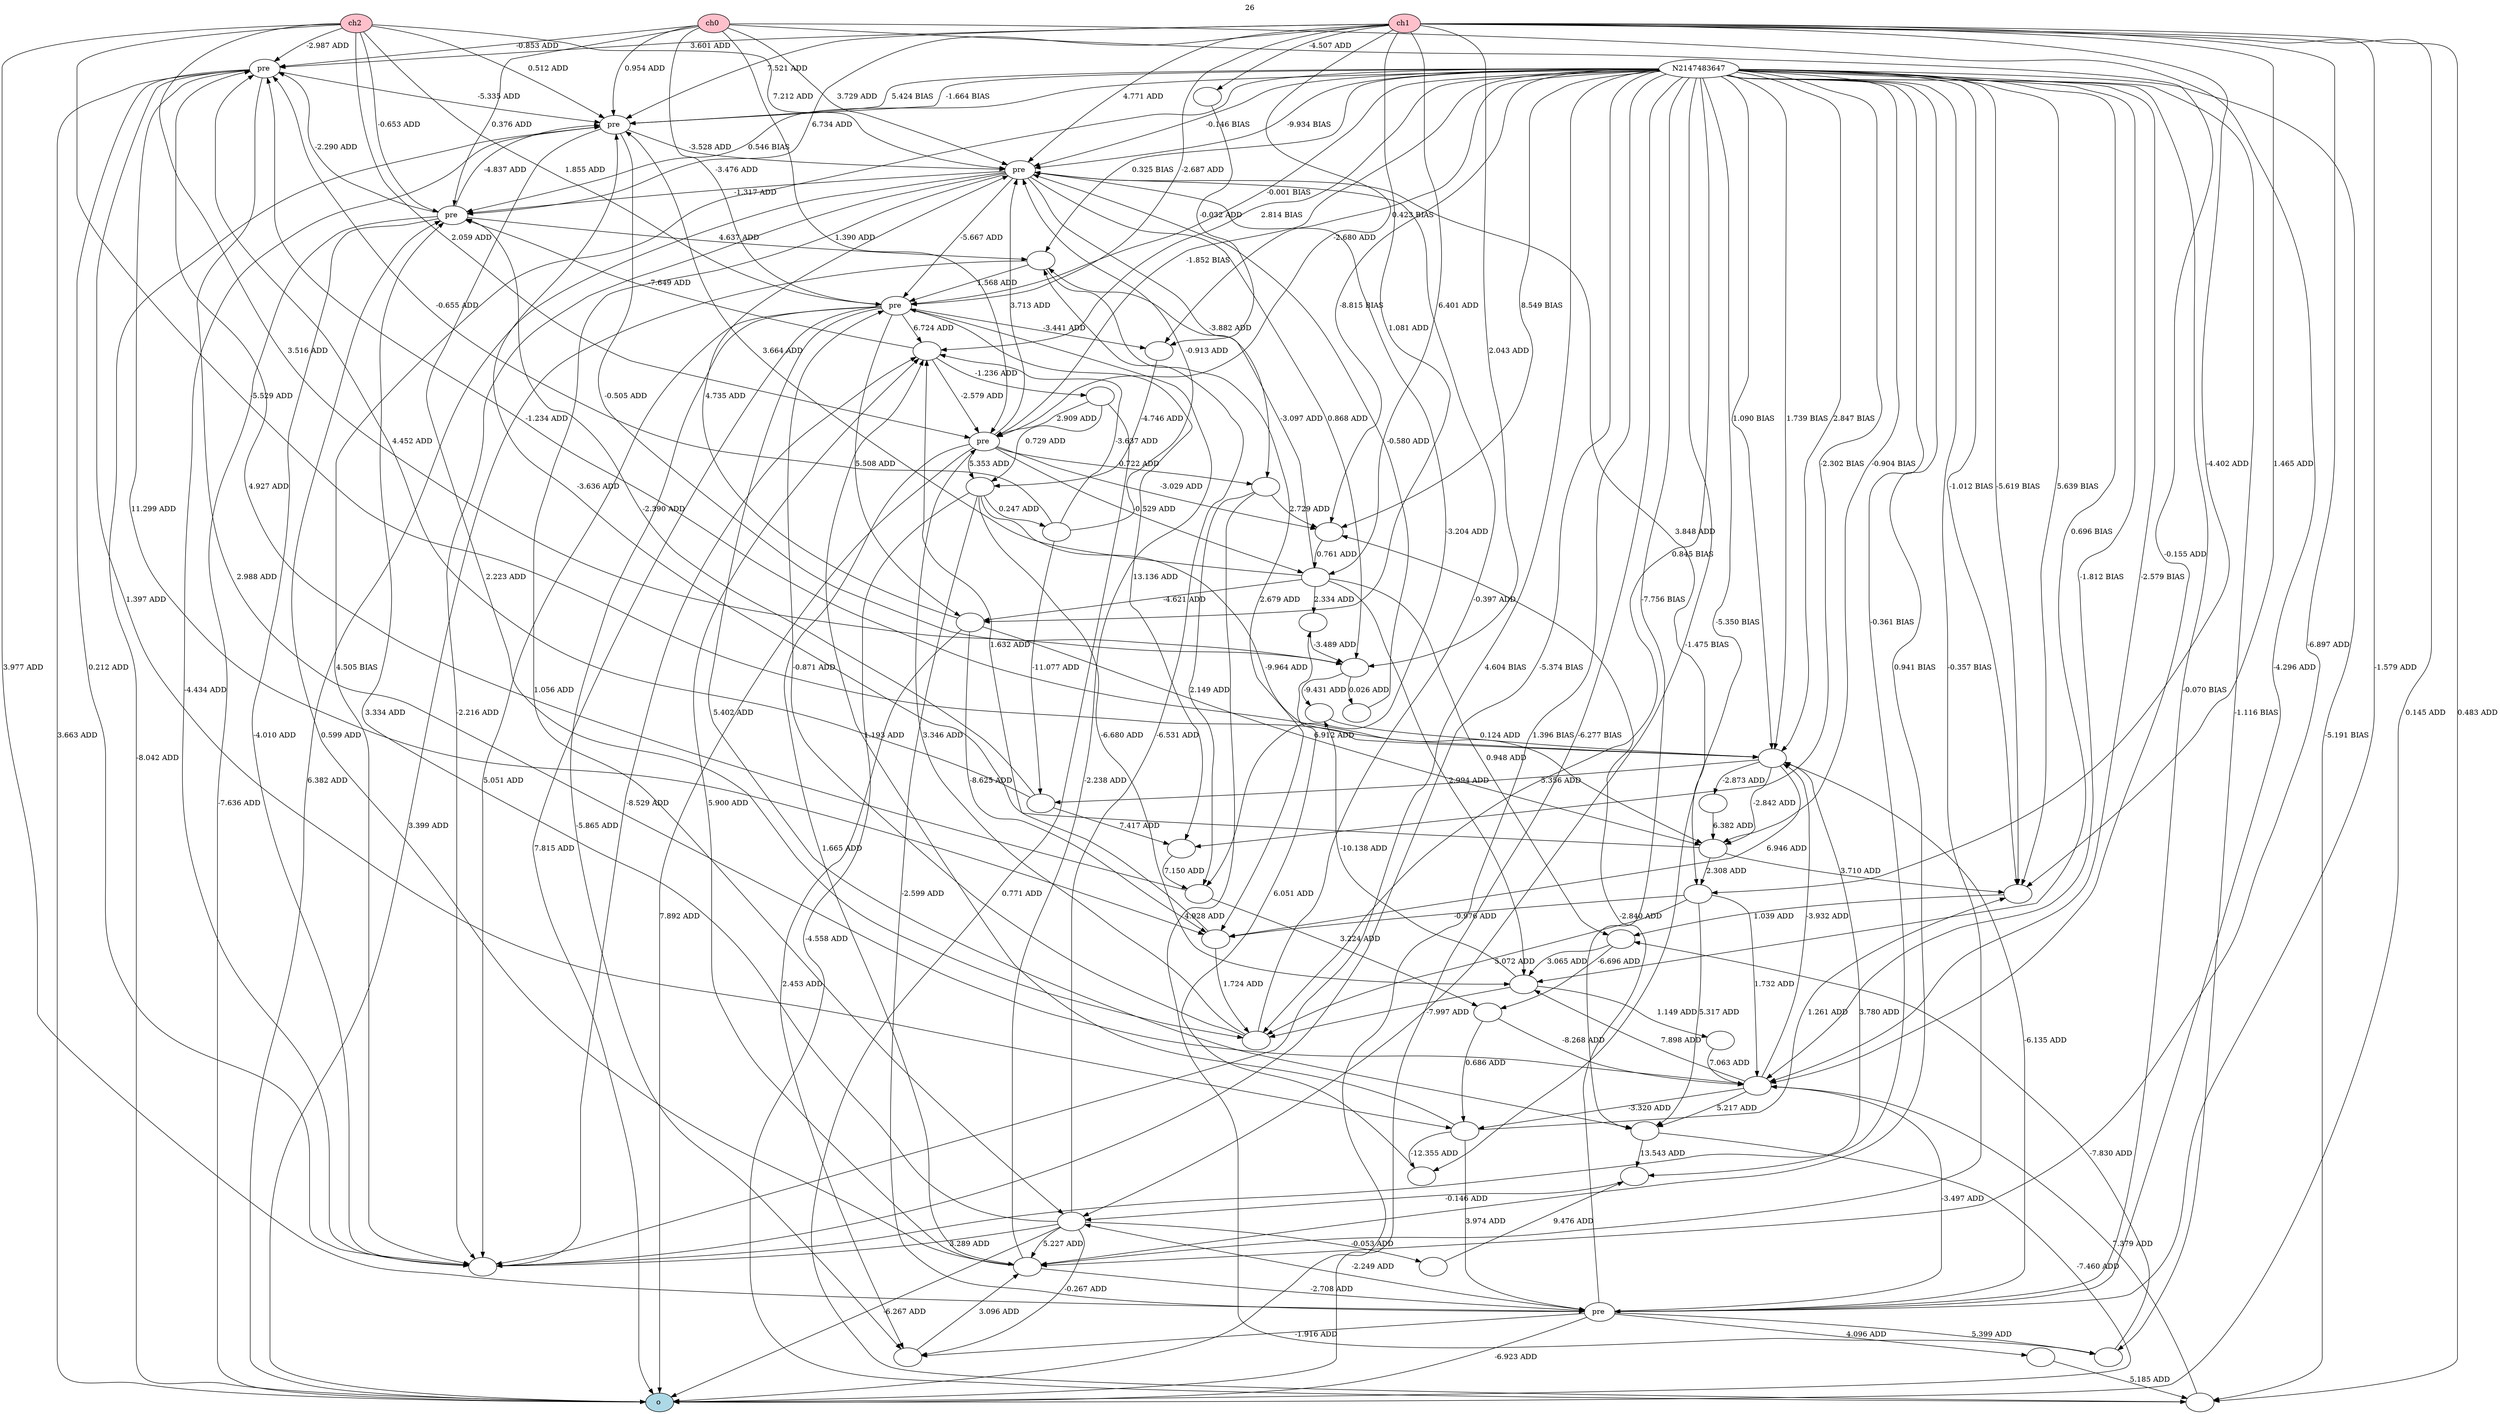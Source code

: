 digraph g {
graph [overlap="false"];
N251372 -> N251365 [label="-0.853 ADD"];
N251372 -> N251366 [label="0.376 ADD"];
N251372 -> N251369 [label="1.390 ADD"];
N251372 -> N251371 [label="-3.476 ADD"];
N251372 -> N251368 [label="0.954 ADD"];
N251372 -> N251370 [label="-4.296 ADD"];
N251372 -> N251367 [label="3.729 ADD"];
N251373 -> N251365 [label="-2.987 ADD"];
N251373 -> N251366 [label="-0.653 ADD"];
N251373 -> N251369 [label="2.059 ADD"];
N251373 -> N251371 [label="1.855 ADD"];
N251373 -> N251368 [label="0.512 ADD"];
N251373 -> N251370 [label="3.977 ADD"];
N251373 -> N251367 [label="7.212 ADD"];
N251374 -> N251365 [label="3.601 ADD"];
N251374 -> N251366 [label="6.734 ADD"];
N251374 -> N251369 [label="-2.680 ADD"];
N251374 -> N251371 [label="-2.687 ADD"];
N251374 -> N251368 [label="7.521 ADD"];
N251374 -> N251370 [label="-1.579 ADD"];
N251374 -> N251367 [label="4.771 ADD"];
N251365 -> N251375 [label="3.663 ADD"];
N251366 -> N251375 [label="-7.636 ADD"];
N251369 -> N251375 [label="7.892 ADD"];
N251371 -> N251375 [label="7.815 ADD"];
N251368 -> N251375 [label="-8.042 ADD"];
N251370 -> N251375 [label="-6.923 ADD"];
N251367 -> N251375 [label="6.382 ADD"];
N251366 -> N251365 [label="-2.290 ADD"];
N2147483647 -> N251371 [label="-0.001 BIAS"];
N251370 -> N252766 [label="-2.249 ADD"];
N252766 -> N251366 [label="3.334 ADD"];
N2147483647 -> N251368 [label="5.424 BIAS"];
N251371 -> N253348 [label="6.724 ADD"];
N253348 -> N251369 [label="-2.579 ADD"];
N251367 -> N251366 [label="-1.317 ADD"];
N252766 -> N254467 [label="3.289 ADD"];
N254467 -> N251368 [label="-4.434 ADD"];
N251374 -> N254469 [label="-6.897 ADD"];
N254469 -> N251371 [label="-2.238 ADD"];
N251366 -> N251368 [label="-4.837 ADD"];
N251366 -> N254467 [label="-4.010 ADD"];
N254469 -> N253348 [label="5.900 ADD"];
N2147483647 -> N253348 [label="2.814 BIAS"];
N252766 -> N256684 [label="-6.531 ADD"];
N256684 -> N251371 [label="1.568 ADD"];
N2147483647 -> N254467 [label="4.604 BIAS"];
N2147483647 -> N251367 [label="-0.146 BIAS"];
N251367 -> N254467 [label="-2.216 ADD"];
N2147483647 -> N252766 [label="-1.475 BIAS"];
N251365 -> N258286 [label="11.299 ADD"];
N258286 -> N253348 [label="1.632 ADD"];
N2147483647 -> N251369 [label="-1.852 BIAS"];
N256684 -> N251375 [label="3.399 ADD"];
N251374 -> N251375 [label="0.145 ADD"];
N2147483647 -> N251367 [label="-9.934 BIAS"];
N251368 -> N259518 [label="2.223 ADD"];
N259518 -> N251369 [label="3.346 ADD"];
N2147483647 -> N251375 [label="1.396 BIAS"];
N251374 -> N261119 [label="6.401 ADD"];
N261119 -> N251368 [label="3.664 ADD"];
N251366 -> N256684 [label="4.637 ADD"];
N254467 -> N253348 [label="-8.529 ADD"];
N254469 -> N251366 [label="0.599 ADD"];
N251369 -> N261119 [label="-0.529 ADD"];
N253348 -> N251366 [label="-7.649 ADD"];
N251365 -> N251368 [label="-5.335 ADD"];
N2147483647 -> N254469 [label="0.941 BIAS"];
N2147483647 -> N256684 [label="0.325 BIAS"];
N259518 -> N251371 [label="-0.871 ADD"];
N254467 -> N269290 [label="3.780 ADD"];
N269290 -> N258286 [label="6.946 ADD"];
N252766 -> N251375 [label="-6.267 ADD"];
N2147483647 -> N254467 [label="-5.374 BIAS"];
N251371 -> N272287 [label="-5.865 ADD"];
N272287 -> N254469 [label="3.096 ADD"];
N2147483647 -> N251368 [label="-1.664 BIAS"];
N251373 -> N269290 [label="-5.529 ADD"];
N2147483647 -> N254469 [label="-0.357 BIAS"];
N251368 -> N251367 [label="-3.528 ADD"];
N251374 -> N278943 [label="1.081 ADD"];
N278943 -> N272287 [label="2.453 ADD"];
N251369 -> N251367 [label="3.713 ADD"];
N251371 -> N254467 [label="5.051 ADD"];
N261119 -> N278943 [label="-4.621 ADD"];
N256684 -> N258286 [label="2.679 ADD"];
N251371 -> N278943 [label="5.508 ADD"];
N251370 -> N272287 [label="-1.916 ADD"];
N252766 -> N272287 [label="-0.267 ADD"];
N2147483647 -> N269290 [label="2.847 BIAS"];
N261119 -> N288264 [label="2.994 ADD"];
N288264 -> N259518 [label="-7.997 ADD"];
N2147483647 -> N288264 [label="0.696 BIAS"];
N261119 -> N256684 [label="-3.097 ADD"];
N2147483647 -> N269290 [label="1.090 BIAS"];
N254469 -> N251370 [label="-2.708 ADD"];
N251369 -> N292451 [label="5.353 ADD"];
N292451 -> N288264 [label="-6.680 ADD"];
N2147483647 -> N259518 [label="0.845 BIAS"];
N292451 -> N251370 [label="-2.599 ADD"];
N2147483647 -> N254467 [label="4.505 BIAS"];
N251369 -> N295534 [label="-3.029 ADD"];
N295534 -> N261119 [label="0.761 ADD"];
N292451 -> N299320 [label="0.247 ADD"];
N299320 -> N253348 [label="-3.637 ADD"];
N251369 -> N254469 [label="1.665 ADD"];
N299320 -> N251365 [label="-0.655 ADD"];
N258286 -> N259518 [label="1.724 ADD"];
N251374 -> N310692 [label="-4.402 ADD"];
N310692 -> N258286 [label="-0.976 ADD"];
N310692 -> N315792 [label="1.732 ADD"];
N315792 -> N288264 [label="7.898 ADD"];
N251367 -> N310692 [label="3.848 ADD"];
N251370 -> N315792 [label="-3.497 ADD"];
N292451 -> N324555 [label="-9.964 ADD"];
N324555 -> N310692 [label="2.308 ADD"];
N251365 -> N325765 [label="1.397 ADD"];
N325765 -> N251370 [label="3.974 ADD"];
N324555 -> N251368 [label="-3.636 ADD"];
N253348 -> N328291 [label="-1.236 ADD"];
N328291 -> N292451 [label="0.729 ADD"];
N252766 -> N254469 [label="5.227 ADD"];
N299320 -> N330011 [label="-11.077 ADD"];
N330011 -> N251366 [label="-2.390 ADD"];
N328291 -> N251369 [label="2.909 ADD"];
N2147483647 -> N251375 [label="-6.277 BIAS"];
N269290 -> N330011 [label="5.356 ADD"];
N259518 -> N251367 [label="-0.397 ADD"];
N278943 -> N258286 [label="-8.625 ADD"];
N261119 -> N335774 [label="0.948 ADD"];
N335774 -> N288264 [label="3.065 ADD"];
N325765 -> N253348 [label="1.193 ADD"];
N251370 -> N269290 [label="-6.135 ADD"];
N278943 -> N251367 [label="4.735 ADD"];
N2147483647 -> N315792 [label="-1.812 BIAS"];
N251370 -> N341412 [label="5.399 ADD"];
N341412 -> N335774 [label="-7.830 ADD"];
N251374 -> N348130 [label="1.465 ADD"];
N348130 -> N335774 [label="1.039 ADD"];
N335774 -> N348131 [label="-6.696 ADD"];
N348131 -> N315792 [label="-8.268 ADD"];
N251365 -> N254467 [label="0.212 ADD"];
N310692 -> N259518 [label="5.072 ADD"];
N2147483647 -> N348130 [label="-5.619 BIAS"];
N269290 -> N324555 [label="-2.842 ADD"];
N315792 -> N325765 [label="-3.320 ADD"];
N251371 -> N363396 [label="5.402 ADD"];
N363396 -> N251375 [label="-7.460 ADD"];
N2147483647 -> N348130 [label="5.639 BIAS"];
N325765 -> N348130 [label="1.261 ADD"];
N2147483647 -> N341412 [label="-1.116 BIAS"];
N251372 -> N315792 [label="-0.155 ADD"];
N251367 -> N372889 [label="-3.204 ADD"];
N372889 -> N251365 [label="4.927 ADD"];
N288264 -> N375297 [label="1.149 ADD"];
N375297 -> N315792 [label="7.063 ADD"];
N328291 -> N377272 [label="0.771 ADD"];
N377272 -> N315792 [label="7.379 ADD"];
N251367 -> N377991 [label="-3.882 ADD"];
N377991 -> N372889 [label="2.149 ADD"];
N292451 -> N377272 [label="-4.558 ADD"];
N330011 -> N251365 [label="4.452 ADD"];
N2147483647 -> N315792 [label="-2.579 BIAS"];
N2147483647 -> N295534 [label="-8.815 BIAS"];
N251367 -> N251371 [label="-5.667 ADD"];
N348131 -> N325765 [label="0.686 ADD"];
N2147483647 -> N377272 [label="-5.191 BIAS"];
N288264 -> N385235 [label="-10.138 ADD"];
N385235 -> N269290 [label="0.124 ADD"];
N2147483647 -> N251366 [label="0.546 BIAS"];
N315792 -> N269290 [label="-3.932 ADD"];
N2147483647 -> N324555 [label="-0.904 BIAS"];
N251370 -> N295534 [label="-2.840 ADD"];
N324555 -> N348130 [label="3.710 ADD"];
N372889 -> N348131 [label="3.224 ADD"];
N2147483647 -> N269290 [label="1.739 BIAS"];
N377991 -> N341412 [label="4.928 ADD"];
N377991 -> N295534 [label="2.729 ADD"];
N269290 -> N251365 [label="-1.234 ADD"];
N363396 -> N425992 [label="13.543 ADD"];
N425992 -> N252766 [label="-0.146 ADD"];
N251370 -> N425993 [label="4.096 ADD"];
N425993 -> N377272 [label="5.185 ADD"];
N2147483647 -> N251370 [label="-0.070 BIAS"];
N315792 -> N363396 [label="5.217 ADD"];
N251367 -> N434367 [label="0.868 ADD"];
N434367 -> N385235 [label="-9.431 ADD"];
N299320 -> N251367 [label="-0.913 ADD"];
N251371 -> N439636 [label="-3.441 ADD"];
N439636 -> N292451 [label="-4.746 ADD"];
N2147483647 -> N348130 [label="-1.012 BIAS"];
N278943 -> N324555 [label="6.912 ADD"];
N251368 -> N434367 [label="-0.505 ADD"];
N251374 -> N455278 [label="-4.507 ADD"];
N455278 -> N439636 [label="-0.032 ADD"];
N261119 -> N456966 [label="2.334 ADD"];
N456966 -> N434367 [label="-3.489 ADD"];
N310692 -> N363396 [label="5.317 ADD"];
N269290 -> N458576 [label="-2.873 ADD"];
N458576 -> N324555 [label="6.382 ADD"];
N434367 -> N459730 [label="0.026 ADD"];
N459730 -> N251367 [label="-0.580 ADD"];
N2147483647 -> N439636 [label="0.423 BIAS"];
N2147483647 -> N363396 [label="-7.756 BIAS"];
N251369 -> N377991 [label="0.722 ADD"];
N252766 -> N473228 [label="-0.053 ADD"];
N473228 -> N425992 [label="9.476 ADD"];
N251374 -> N434367 [label="2.043 ADD"];
N251371 -> N477737 [label="13.136 ADD"];
N477737 -> N372889 [label="7.150 ADD"];
N251374 -> N377272 [label="0.483 ADD"];
N251365 -> N315792 [label="2.988 ADD"];
N325765 -> N486508 [label="-12.355 ADD"];
N486508 -> N456966 [label="6.051 ADD"];
N2147483647 -> N425992 [label="-0.361 BIAS"];
N2147483647 -> N477737 [label="-2.302 BIAS"];
N2147483647 -> N295534 [label="8.549 BIAS"];
N2147483647 -> N486508 [label="-5.350 BIAS"];
N251367 -> N252766 [label="1.056 ADD"];
N251373 -> N434367 [label="3.516 ADD"];
N330011 -> N477737 [label="7.417 ADD"];
N251365 [label="pre ",fillcolor="white",style="filled"];
N251366 [label="pre ",fillcolor="white",style="filled"];
N251367 [label="pre ",fillcolor="white",style="filled"];
N251368 [label="pre ",fillcolor="white",style="filled"];
N251369 [label="pre ",fillcolor="white",style="filled"];
N251370 [label="pre ",fillcolor="white",style="filled"];
N251371 [label="pre ",fillcolor="white",style="filled"];
N251372 [label="ch0 ",fillcolor="pink",style="filled"];
N251373 [label="ch2 ",fillcolor="pink",style="filled"];
N251374 [label="ch1 ",fillcolor="pink",style="filled"];
N251375 [label="o ",fillcolor="lightblue",style="filled"];
N252766 [label=" ",fillcolor="white",style="filled"];
N253348 [label=" ",fillcolor="white",style="filled"];
N254467 [label=" ",fillcolor="white",style="filled"];
N254469 [label=" ",fillcolor="white",style="filled"];
N256684 [label=" ",fillcolor="white",style="filled"];
N258286 [label=" ",fillcolor="white",style="filled"];
N259518 [label=" ",fillcolor="white",style="filled"];
N261119 [label=" ",fillcolor="white",style="filled"];
N269290 [label=" ",fillcolor="white",style="filled"];
N272287 [label=" ",fillcolor="white",style="filled"];
N278943 [label=" ",fillcolor="white",style="filled"];
N288264 [label=" ",fillcolor="white",style="filled"];
N292451 [label=" ",fillcolor="white",style="filled"];
N295534 [label=" ",fillcolor="white",style="filled"];
N299320 [label=" ",fillcolor="white",style="filled"];
N310692 [label=" ",fillcolor="white",style="filled"];
N315792 [label=" ",fillcolor="white",style="filled"];
N324555 [label=" ",fillcolor="white",style="filled"];
N325765 [label=" ",fillcolor="white",style="filled"];
N328291 [label=" ",fillcolor="white",style="filled"];
N330011 [label=" ",fillcolor="white",style="filled"];
N335774 [label=" ",fillcolor="white",style="filled"];
N341412 [label=" ",fillcolor="white",style="filled"];
N348130 [label=" ",fillcolor="white",style="filled"];
N348131 [label=" ",fillcolor="white",style="filled"];
N363396 [label=" ",fillcolor="white",style="filled"];
N372889 [label=" ",fillcolor="white",style="filled"];
N375297 [label=" ",fillcolor="white",style="filled"];
N377272 [label=" ",fillcolor="white",style="filled"];
N377991 [label=" ",fillcolor="white",style="filled"];
N385235 [label=" ",fillcolor="white",style="filled"];
N425992 [label=" ",fillcolor="white",style="filled"];
N425993 [label=" ",fillcolor="white",style="filled"];
N434367 [label=" ",fillcolor="white",style="filled"];
N439636 [label=" ",fillcolor="white",style="filled"];
N455278 [label=" ",fillcolor="white",style="filled"];
N456966 [label=" ",fillcolor="white",style="filled"];
N458576 [label=" ",fillcolor="white",style="filled"];
N459730 [label=" ",fillcolor="white",style="filled"];
N473228 [label=" ",fillcolor="white",style="filled"];
N477737 [label=" ",fillcolor="white",style="filled"];
N486508 [label=" ",fillcolor="white",style="filled"];
{rank=min; N251372; N251373; N251374; }
{rank=max; N251375; }
labelloc="t"
label="26"
}
